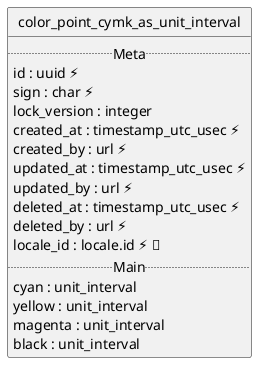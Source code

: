 @startuml uml
skinparam monochrome true
skinparam linetype ortho
hide circle

entity color_point_cymk_as_unit_interval {
  .. Meta ..
  id : uuid ⚡
  sign : char ⚡
  lock_version : integer
  created_at : timestamp_utc_usec ⚡
  created_by : url ⚡
  updated_at : timestamp_utc_usec ⚡
  updated_by : url ⚡
  deleted_at : timestamp_utc_usec ⚡
  deleted_by : url ⚡
  locale_id : locale.id ⚡ 🔑
  .. Main ..
  cyan : unit_interval
  yellow : unit_interval
  magenta : unit_interval
  black : unit_interval
}

@enduml
